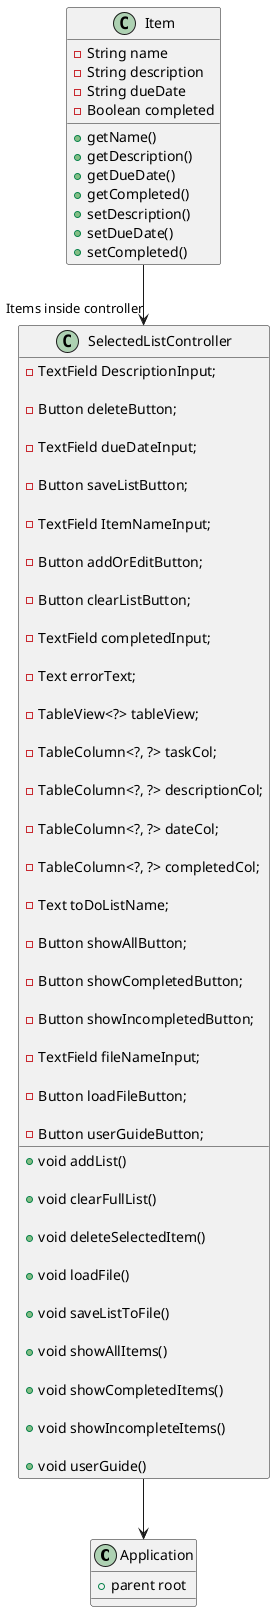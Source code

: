 @startuml
'https://plantuml.com/sequence-diagram

class Application{
+parent root

}

class Item{
    -String name
    -String description
    -String dueDate
    -Boolean completed

    +getName()
    +getDescription()
    +getDueDate()
    +getCompleted()
    +setDescription()
    +setDueDate()
    +setCompleted()

}




class SelectedListController{

     -TextField DescriptionInput;

     -Button deleteButton;

     -TextField dueDateInput;

     -Button saveListButton;

     -TextField ItemNameInput;

     -Button addOrEditButton;

     -Button clearListButton;

     -TextField completedInput;

     -Text errorText;

     -TableView<?> tableView;

     -TableColumn<?, ?> taskCol;

     -TableColumn<?, ?> descriptionCol;

     -TableColumn<?, ?> dateCol;

     -TableColumn<?, ?> completedCol;

     -Text toDoListName;

     -Button showAllButton;

     -Button showCompletedButton;

     -Button showIncompletedButton;

     -TextField fileNameInput;

     -Button loadFileButton;

     -Button userGuideButton;

     +void addList()

     +void clearFullList()

     +void deleteSelectedItem()

     +void loadFile()

     +void saveListToFile()

     +void showAllItems()

     +void showCompletedItems()

     +void showIncompleteItems()

     +void userGuide()

 }



Item -->"Items inside controller" SelectedListController


SelectedListController --> Application


@enduml